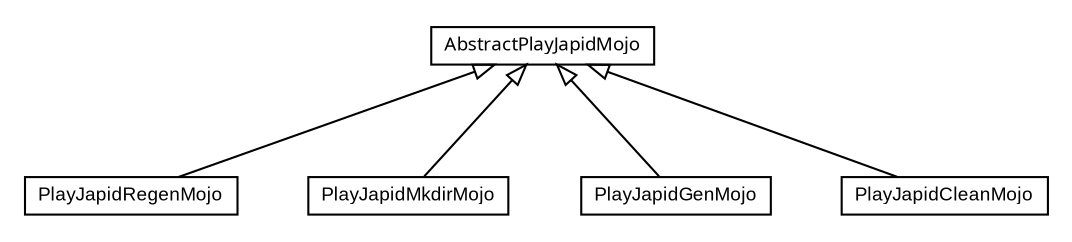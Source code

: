 #!/usr/local/bin/dot
#
# Class diagram 
# Generated by UmlGraph version 4.6 (http://www.spinellis.gr/sw/umlgraph)
#

digraph G {
	edge [fontname="arial",fontsize=10,labelfontname="arial",labelfontsize=10];
	node [fontname="arial",fontsize=10,shape=plaintext];
	// com.google.code.play.japid.PlayJapidRegenMojo
	c0 [label=<<table border="0" cellborder="1" cellspacing="0" cellpadding="2" port="p" href="./PlayJapidRegenMojo.html">
		<tr><td><table border="0" cellspacing="0" cellpadding="1">
			<tr><td> PlayJapidRegenMojo </td></tr>
		</table></td></tr>
		</table>>, fontname="arial", fontcolor="black", fontsize=9.0];
	// com.google.code.play.japid.PlayJapidMkdirMojo
	c1 [label=<<table border="0" cellborder="1" cellspacing="0" cellpadding="2" port="p" href="./PlayJapidMkdirMojo.html">
		<tr><td><table border="0" cellspacing="0" cellpadding="1">
			<tr><td> PlayJapidMkdirMojo </td></tr>
		</table></td></tr>
		</table>>, fontname="arial", fontcolor="black", fontsize=9.0];
	// com.google.code.play.japid.PlayJapidGenMojo
	c2 [label=<<table border="0" cellborder="1" cellspacing="0" cellpadding="2" port="p" href="./PlayJapidGenMojo.html">
		<tr><td><table border="0" cellspacing="0" cellpadding="1">
			<tr><td> PlayJapidGenMojo </td></tr>
		</table></td></tr>
		</table>>, fontname="arial", fontcolor="black", fontsize=9.0];
	// com.google.code.play.japid.PlayJapidCleanMojo
	c3 [label=<<table border="0" cellborder="1" cellspacing="0" cellpadding="2" port="p" href="./PlayJapidCleanMojo.html">
		<tr><td><table border="0" cellspacing="0" cellpadding="1">
			<tr><td> PlayJapidCleanMojo </td></tr>
		</table></td></tr>
		</table>>, fontname="arial", fontcolor="black", fontsize=9.0];
	// com.google.code.play.japid.AbstractPlayJapidMojo
	c4 [label=<<table border="0" cellborder="1" cellspacing="0" cellpadding="2" port="p" href="./AbstractPlayJapidMojo.html">
		<tr><td><table border="0" cellspacing="0" cellpadding="1">
			<tr><td><font face="ariali"> AbstractPlayJapidMojo </font></td></tr>
		</table></td></tr>
		</table>>, fontname="arial", fontcolor="black", fontsize=9.0];
	//com.google.code.play.japid.PlayJapidRegenMojo extends com.google.code.play.japid.AbstractPlayJapidMojo
	c4:p -> c0:p [dir=back,arrowtail=empty];
	//com.google.code.play.japid.PlayJapidMkdirMojo extends com.google.code.play.japid.AbstractPlayJapidMojo
	c4:p -> c1:p [dir=back,arrowtail=empty];
	//com.google.code.play.japid.PlayJapidGenMojo extends com.google.code.play.japid.AbstractPlayJapidMojo
	c4:p -> c2:p [dir=back,arrowtail=empty];
	//com.google.code.play.japid.PlayJapidCleanMojo extends com.google.code.play.japid.AbstractPlayJapidMojo
	c4:p -> c3:p [dir=back,arrowtail=empty];
}

